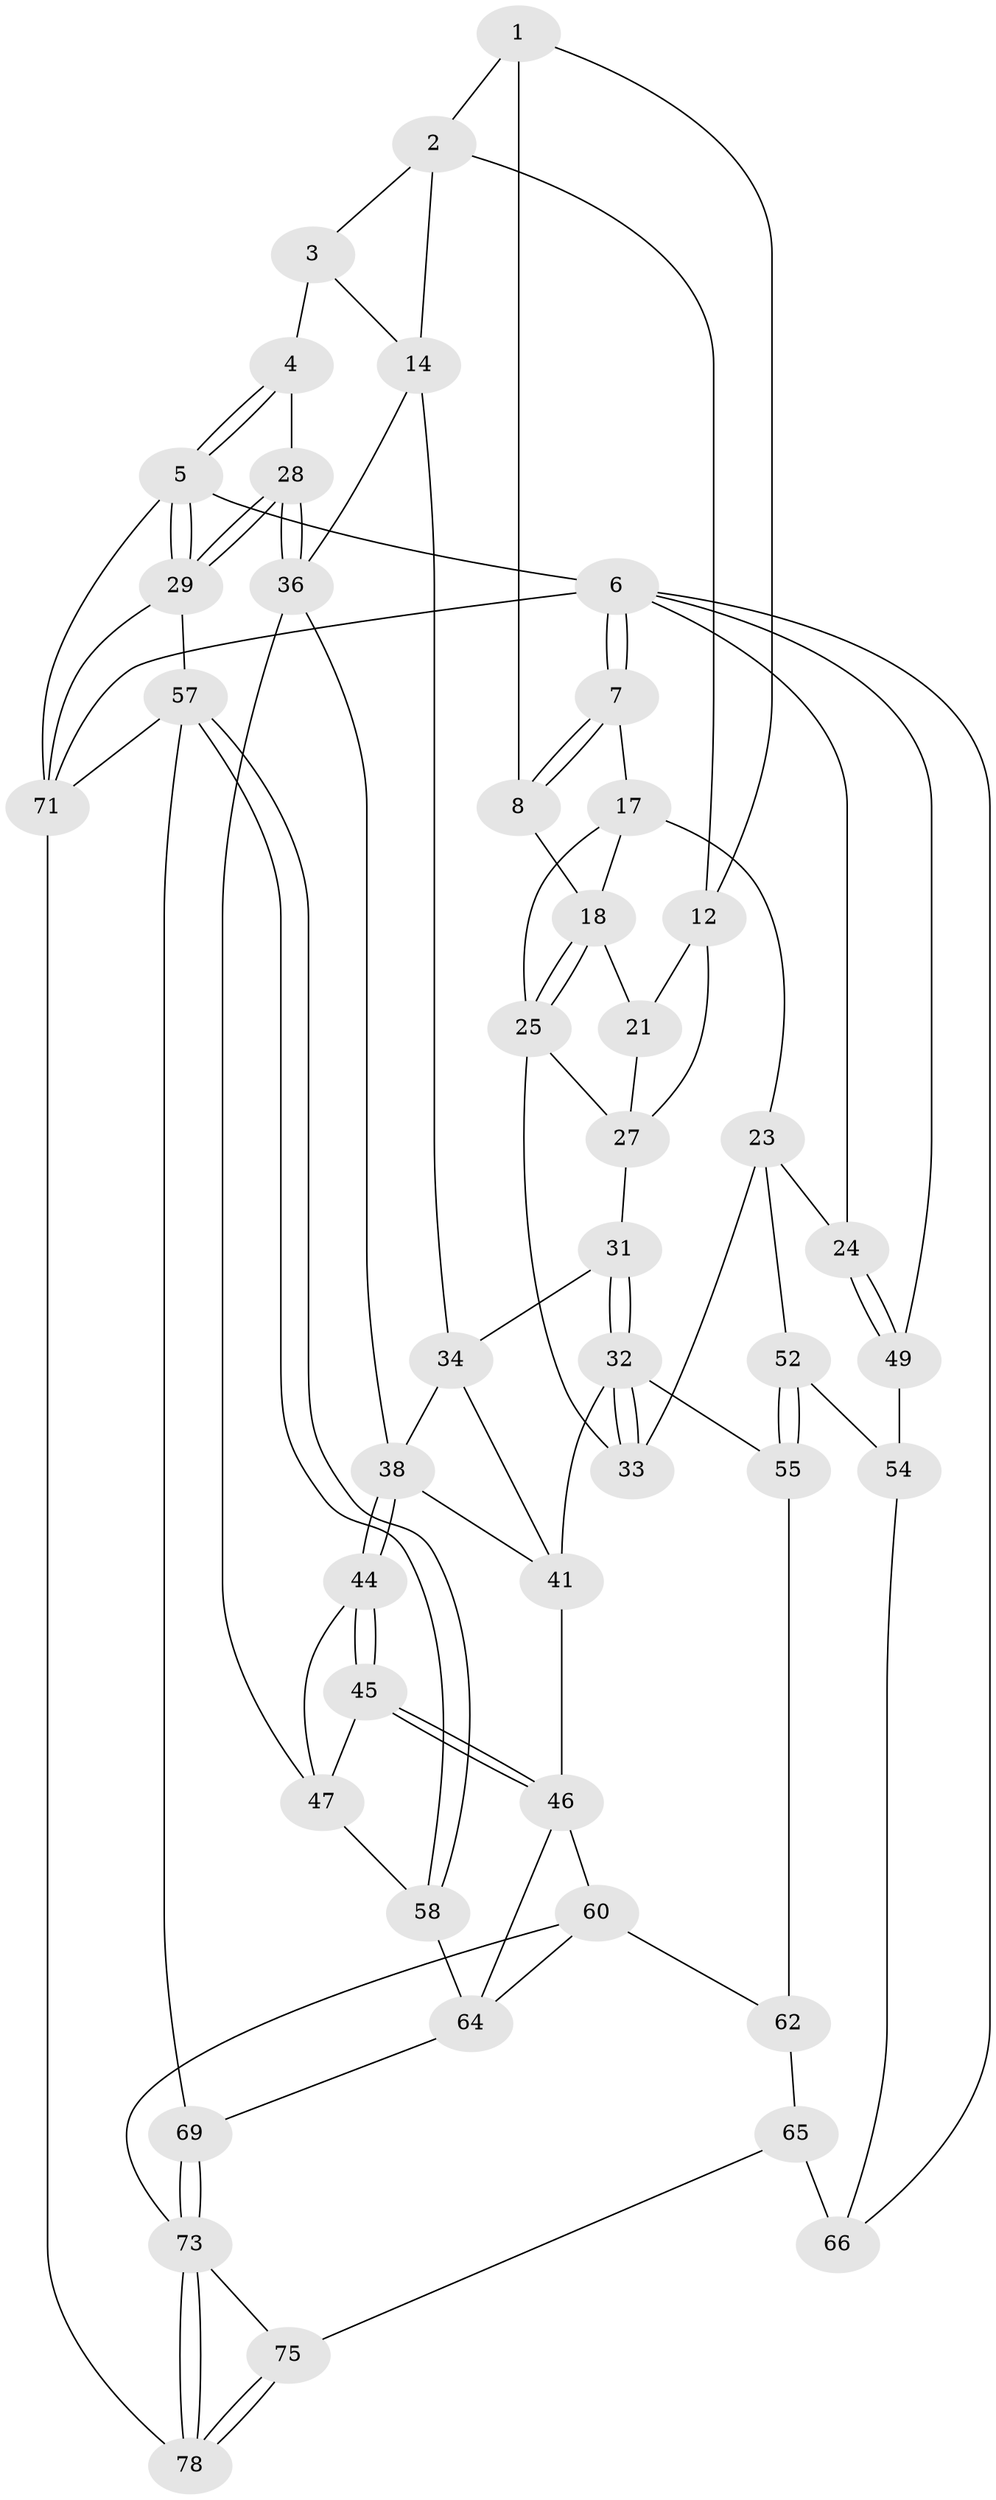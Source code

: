 // original degree distribution, {3: 0.02564102564102564, 4: 0.23076923076923078, 6: 0.20512820512820512, 5: 0.5384615384615384}
// Generated by graph-tools (version 1.1) at 2025/42/03/06/25 10:42:30]
// undirected, 46 vertices, 100 edges
graph export_dot {
graph [start="1"]
  node [color=gray90,style=filled];
  1 [pos="+0.5115598047416273+0",super="+9"];
  2 [pos="+0.6783914461658019+0",super="+11"];
  3 [pos="+0.6907356403790557+0",super="+13"];
  4 [pos="+0.7609721739411218+0",super="+16"];
  5 [pos="+1+0"];
  6 [pos="+0+0",super="+51"];
  7 [pos="+0.09460238517558038+0"];
  8 [pos="+0.39665385504368506+0",super="+10"];
  12 [pos="+0.49544221328845645+0.15326100511532842",super="+20"];
  14 [pos="+0.6510070363005235+0.18813930951421526",super="+15"];
  17 [pos="+0.18785933660134174+0",super="+22"];
  18 [pos="+0.2102670101467434+0",super="+19"];
  21 [pos="+0.3615285354633419+0.14203145390730376"];
  23 [pos="+0.09780034893094196+0.27174411681984456",super="+40"];
  24 [pos="+0+0.1624193263246805"];
  25 [pos="+0.25036292387863196+0.15347685104038003",super="+26"];
  27 [pos="+0.26104740921129277+0.16027755149936662",super="+30"];
  28 [pos="+1+0.3152202263903065"];
  29 [pos="+1+0.3383845503736675",super="+56"];
  31 [pos="+0.3834166795537154+0.3119793081194913"];
  32 [pos="+0.3303511314988177+0.3793270440181909",super="+43"];
  33 [pos="+0.2673777593794353+0.3766981061055291"];
  34 [pos="+0.5590974170395003+0.3161103485844977",super="+35"];
  36 [pos="+0.9607322428224593+0.32661507577896315",super="+37"];
  38 [pos="+0.6433331732178414+0.40332824898470776",super="+39"];
  41 [pos="+0.5210717937719214+0.42535460315679796",super="+42"];
  44 [pos="+0.6451957391727863+0.40571326113444955"];
  45 [pos="+0.6425910366710736+0.5007734339361601"];
  46 [pos="+0.5687980621588489+0.5546817714097028",super="+59"];
  47 [pos="+0.8374291419153286+0.3844893081022004",super="+48"];
  49 [pos="+0+0.5224432781340894",super="+50"];
  52 [pos="+0.1497813757650776+0.4259146166326553",super="+53"];
  54 [pos="+0.03884034513988455+0.5316961119100422",super="+67"];
  55 [pos="+0.3554175852288444+0.6428474454452151",super="+63"];
  57 [pos="+0.8065979739434412+0.6598010392671535",super="+68"];
  58 [pos="+0.7844613663112064+0.6480732505287248"];
  60 [pos="+0.49479915986055806+0.6864947835759525",super="+61"];
  62 [pos="+0.3649045761673243+0.7091932536698595"];
  64 [pos="+0.6995614829969905+0.6652815129131469",super="+70"];
  65 [pos="+0.28826447582349085+0.7383582227629039",super="+76"];
  66 [pos="+0.1987661286658659+0.7572453232500873",super="+77"];
  69 [pos="+0.7064133795766993+0.8792768607378398"];
  71 [pos="+1+1",super="+72"];
  73 [pos="+0.7064442371284781+0.883087216366502",super="+74"];
  75 [pos="+0.4884238289347566+1"];
  78 [pos="+0.753641550152874+1"];
  1 -- 2;
  1 -- 12;
  1 -- 8;
  2 -- 3;
  2 -- 12;
  2 -- 14;
  3 -- 4 [weight=2];
  3 -- 14;
  4 -- 5;
  4 -- 5;
  4 -- 28;
  5 -- 6;
  5 -- 29;
  5 -- 29;
  5 -- 71;
  6 -- 7;
  6 -- 7;
  6 -- 24;
  6 -- 71;
  6 -- 49;
  6 -- 66;
  7 -- 8;
  7 -- 8;
  7 -- 17;
  8 -- 18;
  12 -- 21;
  12 -- 27;
  14 -- 36;
  14 -- 34;
  17 -- 18;
  17 -- 25;
  17 -- 23;
  18 -- 25;
  18 -- 25;
  18 -- 21;
  21 -- 27;
  23 -- 24;
  23 -- 33;
  23 -- 52;
  24 -- 49;
  24 -- 49;
  25 -- 27;
  25 -- 33;
  27 -- 31;
  28 -- 29;
  28 -- 29;
  28 -- 36;
  28 -- 36;
  29 -- 57;
  29 -- 71;
  31 -- 32;
  31 -- 32;
  31 -- 34;
  32 -- 33;
  32 -- 33;
  32 -- 55;
  32 -- 41;
  34 -- 38;
  34 -- 41;
  36 -- 47;
  36 -- 38;
  38 -- 44;
  38 -- 44;
  38 -- 41;
  41 -- 46;
  44 -- 45;
  44 -- 45;
  44 -- 47;
  45 -- 46;
  45 -- 46;
  45 -- 47;
  46 -- 64;
  46 -- 60;
  47 -- 58;
  49 -- 54 [weight=2];
  52 -- 55 [weight=2];
  52 -- 55;
  52 -- 54;
  54 -- 66;
  55 -- 62;
  57 -- 58;
  57 -- 58;
  57 -- 69;
  57 -- 71;
  58 -- 64;
  60 -- 73;
  60 -- 62;
  60 -- 64;
  62 -- 65;
  64 -- 69;
  65 -- 66 [weight=2];
  65 -- 75;
  69 -- 73;
  69 -- 73;
  71 -- 78;
  73 -- 78;
  73 -- 78;
  73 -- 75;
  75 -- 78;
  75 -- 78;
}
